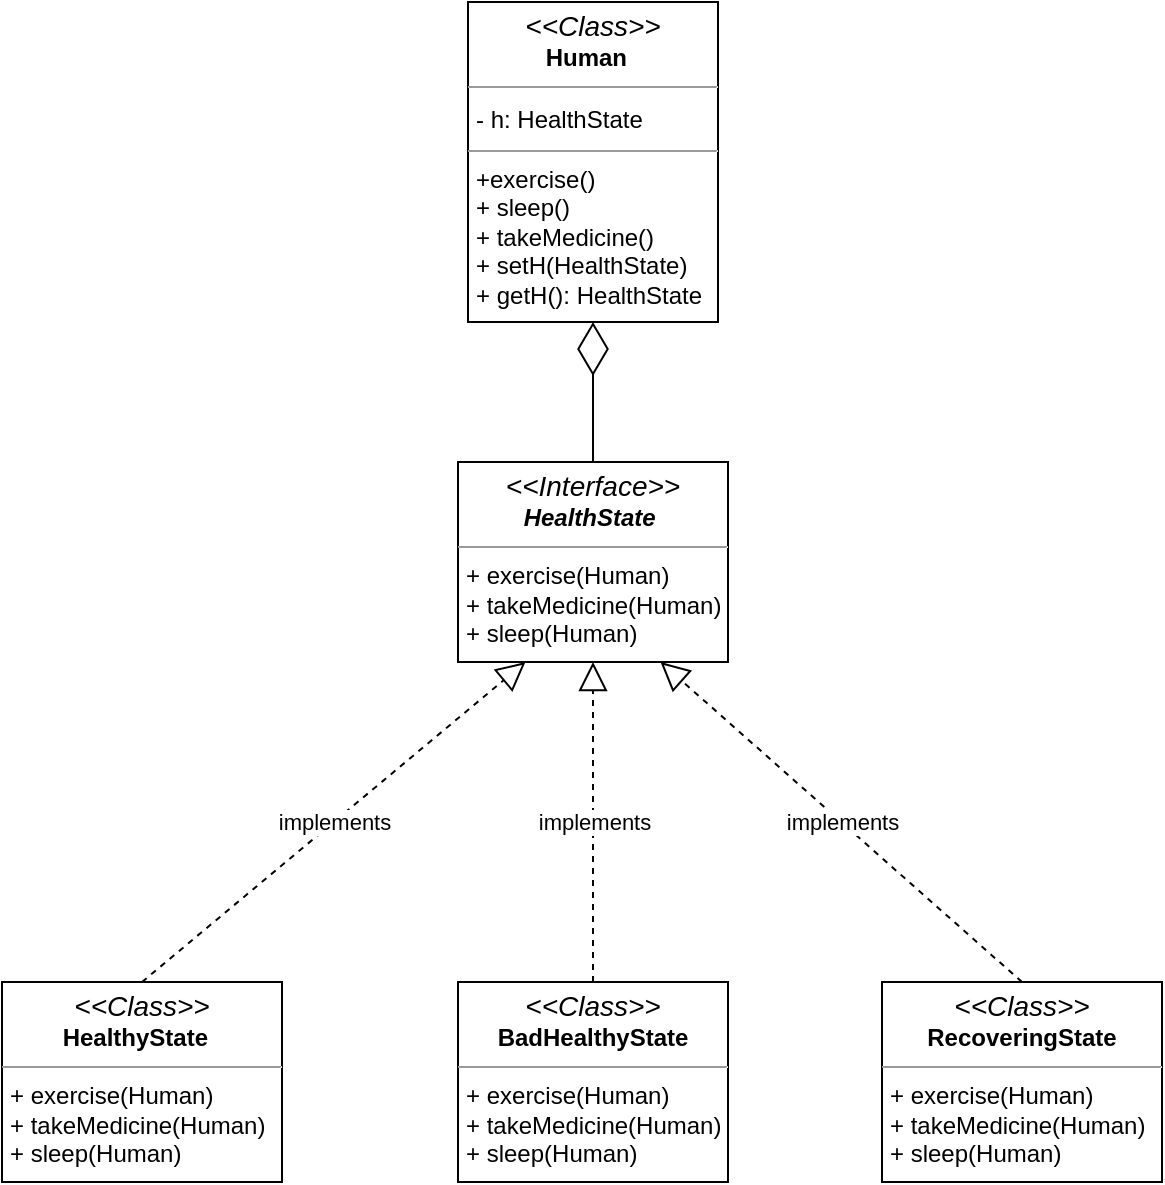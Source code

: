 <mxfile version="22.1.22" type="embed">
  <diagram name="Page-1" id="c4acf3e9-155e-7222-9cf6-157b1a14988f">
    <mxGraphModel dx="782" dy="521" grid="1" gridSize="10" guides="1" tooltips="1" connect="1" arrows="1" fold="1" page="1" pageScale="1" pageWidth="850" pageHeight="1100" background="none" math="0" shadow="0">
      <root>
        <mxCell id="0" />
        <mxCell id="1" parent="0" />
        <mxCell id="61" value="&lt;p style=&quot;margin: 4px 0px 0px; text-align: center; font-size: 14px;&quot;&gt;&lt;font style=&quot;font-size: 14px;&quot;&gt;&lt;i style=&quot;&quot;&gt;&amp;lt;&amp;lt;Interface&amp;gt;&amp;gt;&lt;/i&gt;&lt;/font&gt;&lt;/p&gt;&lt;div style=&quot;text-align: center;&quot;&gt;&lt;b&gt;&lt;i&gt;HealthState&amp;nbsp;&lt;/i&gt;&lt;/b&gt;&lt;/div&gt;&lt;hr style=&quot;font-size: 14px;&quot; size=&quot;1&quot;&gt;&lt;p style=&quot;margin: 0px 0px 0px 4px;&quot;&gt;+ exercise(Human)&lt;/p&gt;&lt;p style=&quot;margin: 0px 0px 0px 4px;&quot;&gt;+ takeMedicine(Human)&lt;/p&gt;&lt;p style=&quot;margin: 0px 0px 0px 4px;&quot;&gt;+ sleep(Human)&lt;/p&gt;" style="verticalAlign=top;align=left;overflow=fill;fontSize=12;fontFamily=Helvetica;html=1;rounded=0;shadow=0;comic=0;labelBackgroundColor=none;strokeWidth=1" parent="1" vertex="1">
          <mxGeometry x="358" y="240" width="135" height="100" as="geometry" />
        </mxCell>
        <mxCell id="62" value="&lt;p style=&quot;margin: 4px 0px 0px; text-align: center; font-size: 14px;&quot;&gt;&lt;font style=&quot;font-size: 14px;&quot;&gt;&lt;i style=&quot;&quot;&gt;&amp;lt;&amp;lt;Class&amp;gt;&amp;gt;&lt;/i&gt;&lt;/font&gt;&lt;/p&gt;&lt;div style=&quot;text-align: center;&quot;&gt;&lt;b&gt;HealthyState&amp;nbsp;&amp;nbsp;&lt;/b&gt;&lt;/div&gt;&lt;hr style=&quot;font-size: 14px;&quot; size=&quot;1&quot;&gt;&lt;p style=&quot;margin: 0px 0px 0px 4px;&quot;&gt;+ exercise(Human)&lt;/p&gt;&lt;p style=&quot;margin: 0px 0px 0px 4px;&quot;&gt;+ takeMedicine(Human)&lt;/p&gt;&lt;p style=&quot;margin: 0px 0px 0px 4px;&quot;&gt;+ sleep(Human)&lt;/p&gt;" style="verticalAlign=top;align=left;overflow=fill;fontSize=12;fontFamily=Helvetica;html=1;rounded=0;shadow=0;comic=0;labelBackgroundColor=none;strokeWidth=1" parent="1" vertex="1">
          <mxGeometry x="130" y="500" width="140" height="100" as="geometry" />
        </mxCell>
        <mxCell id="66" value="implements" style="endArrow=block;dashed=1;endFill=0;endSize=12;html=1;rounded=0;exitX=0.5;exitY=0;exitDx=0;exitDy=0;entryX=0.25;entryY=1;entryDx=0;entryDy=0;" parent="1" source="62" target="61" edge="1">
          <mxGeometry width="160" relative="1" as="geometry">
            <mxPoint x="435" y="230" as="sourcePoint" />
            <mxPoint x="373" y="140" as="targetPoint" />
          </mxGeometry>
        </mxCell>
        <mxCell id="69" value="&lt;p style=&quot;margin: 4px 0px 0px; text-align: center; font-size: 14px;&quot;&gt;&lt;font style=&quot;font-size: 14px;&quot;&gt;&lt;i style=&quot;&quot;&gt;&amp;lt;&amp;lt;Class&amp;gt;&amp;gt;&lt;/i&gt;&lt;/font&gt;&lt;/p&gt;&lt;div style=&quot;text-align: center;&quot;&gt;&lt;b&gt;BadHealthyState&lt;/b&gt;&lt;br&gt;&lt;/div&gt;&lt;hr style=&quot;font-size: 14px;&quot; size=&quot;1&quot;&gt;&lt;p style=&quot;margin: 0px 0px 0px 4px;&quot;&gt;+ exercise(Human)&lt;/p&gt;&lt;p style=&quot;margin: 0px 0px 0px 4px;&quot;&gt;+ takeMedicine(Human)&lt;/p&gt;&lt;p style=&quot;margin: 0px 0px 0px 4px;&quot;&gt;+ sleep(Human)&lt;/p&gt;" style="verticalAlign=top;align=left;overflow=fill;fontSize=12;fontFamily=Helvetica;html=1;rounded=0;shadow=0;comic=0;labelBackgroundColor=none;strokeWidth=1" vertex="1" parent="1">
          <mxGeometry x="358" y="500" width="135" height="100" as="geometry" />
        </mxCell>
        <mxCell id="70" value="&lt;p style=&quot;margin: 4px 0px 0px; text-align: center; font-size: 14px;&quot;&gt;&lt;font style=&quot;font-size: 14px;&quot;&gt;&lt;i style=&quot;&quot;&gt;&amp;lt;&amp;lt;Class&amp;gt;&amp;gt;&lt;/i&gt;&lt;/font&gt;&lt;/p&gt;&lt;div style=&quot;text-align: center;&quot;&gt;&lt;b&gt;RecoveringState&lt;/b&gt;&lt;br&gt;&lt;/div&gt;&lt;hr style=&quot;font-size: 14px;&quot; size=&quot;1&quot;&gt;&lt;p style=&quot;margin: 0px 0px 0px 4px;&quot;&gt;+ exercise(Human)&lt;/p&gt;&lt;p style=&quot;margin: 0px 0px 0px 4px;&quot;&gt;+ takeMedicine(Human)&lt;/p&gt;&lt;p style=&quot;margin: 0px 0px 0px 4px;&quot;&gt;+ sleep(Human)&lt;/p&gt;" style="verticalAlign=top;align=left;overflow=fill;fontSize=12;fontFamily=Helvetica;html=1;rounded=0;shadow=0;comic=0;labelBackgroundColor=none;strokeWidth=1" vertex="1" parent="1">
          <mxGeometry x="570" y="500" width="140" height="100" as="geometry" />
        </mxCell>
        <mxCell id="71" value="&lt;p style=&quot;margin: 4px 0px 0px; text-align: center; font-size: 14px;&quot;&gt;&lt;font style=&quot;font-size: 14px;&quot;&gt;&lt;i style=&quot;&quot;&gt;&amp;lt;&amp;lt;Class&amp;gt;&amp;gt;&lt;/i&gt;&lt;/font&gt;&lt;/p&gt;&lt;div style=&quot;text-align: center;&quot;&gt;&lt;b&gt;Human&amp;nbsp;&amp;nbsp;&lt;/b&gt;&lt;/div&gt;&lt;hr style=&quot;font-size: 14px;&quot; size=&quot;1&quot;&gt;&lt;p style=&quot;margin: 0px 0px 0px 4px; font-size: 14px;&quot;&gt;&lt;span style=&quot;background-color: initial; font-size: 12px;&quot;&gt;- h: HealthState&lt;/span&gt;&lt;/p&gt;&lt;hr style=&quot;font-size: 14px;&quot; size=&quot;1&quot;&gt;&lt;p style=&quot;margin: 0px 0px 0px 4px;&quot;&gt;+exercise()&lt;/p&gt;&lt;p style=&quot;margin: 0px 0px 0px 4px;&quot;&gt;+ sleep()&lt;/p&gt;&lt;p style=&quot;margin: 0px 0px 0px 4px;&quot;&gt;+ takeMedicine()&lt;/p&gt;&lt;p style=&quot;margin: 0px 0px 0px 4px;&quot;&gt;+ setH(HealthState)&lt;/p&gt;&lt;p style=&quot;margin: 0px 0px 0px 4px;&quot;&gt;+ getH(): HealthState&lt;/p&gt;" style="verticalAlign=top;align=left;overflow=fill;fontSize=12;fontFamily=Helvetica;html=1;rounded=0;shadow=0;comic=0;labelBackgroundColor=none;strokeWidth=1" vertex="1" parent="1">
          <mxGeometry x="363" y="10" width="125" height="160" as="geometry" />
        </mxCell>
        <mxCell id="72" value="implements" style="endArrow=block;dashed=1;endFill=0;endSize=12;html=1;rounded=0;exitX=0.5;exitY=0;exitDx=0;exitDy=0;entryX=0.5;entryY=1;entryDx=0;entryDy=0;" edge="1" parent="1" source="69" target="61">
          <mxGeometry width="160" relative="1" as="geometry">
            <mxPoint x="180" y="510" as="sourcePoint" />
            <mxPoint x="405" y="350" as="targetPoint" />
          </mxGeometry>
        </mxCell>
        <mxCell id="73" value="implements" style="endArrow=block;dashed=1;endFill=0;endSize=12;html=1;rounded=0;exitX=0.5;exitY=0;exitDx=0;exitDy=0;entryX=0.75;entryY=1;entryDx=0;entryDy=0;" edge="1" parent="1" source="70" target="61">
          <mxGeometry width="160" relative="1" as="geometry">
            <mxPoint x="435" y="510" as="sourcePoint" />
            <mxPoint x="435" y="350" as="targetPoint" />
          </mxGeometry>
        </mxCell>
        <mxCell id="74" value="" style="endArrow=diamondThin;endFill=0;endSize=24;html=1;rounded=0;entryX=0.5;entryY=1;entryDx=0;entryDy=0;exitX=0.5;exitY=0;exitDx=0;exitDy=0;" edge="1" parent="1" source="61" target="71">
          <mxGeometry width="160" relative="1" as="geometry">
            <mxPoint x="490" y="390" as="sourcePoint" />
            <mxPoint x="650" y="390" as="targetPoint" />
          </mxGeometry>
        </mxCell>
      </root>
    </mxGraphModel>
  </diagram>
</mxfile>
